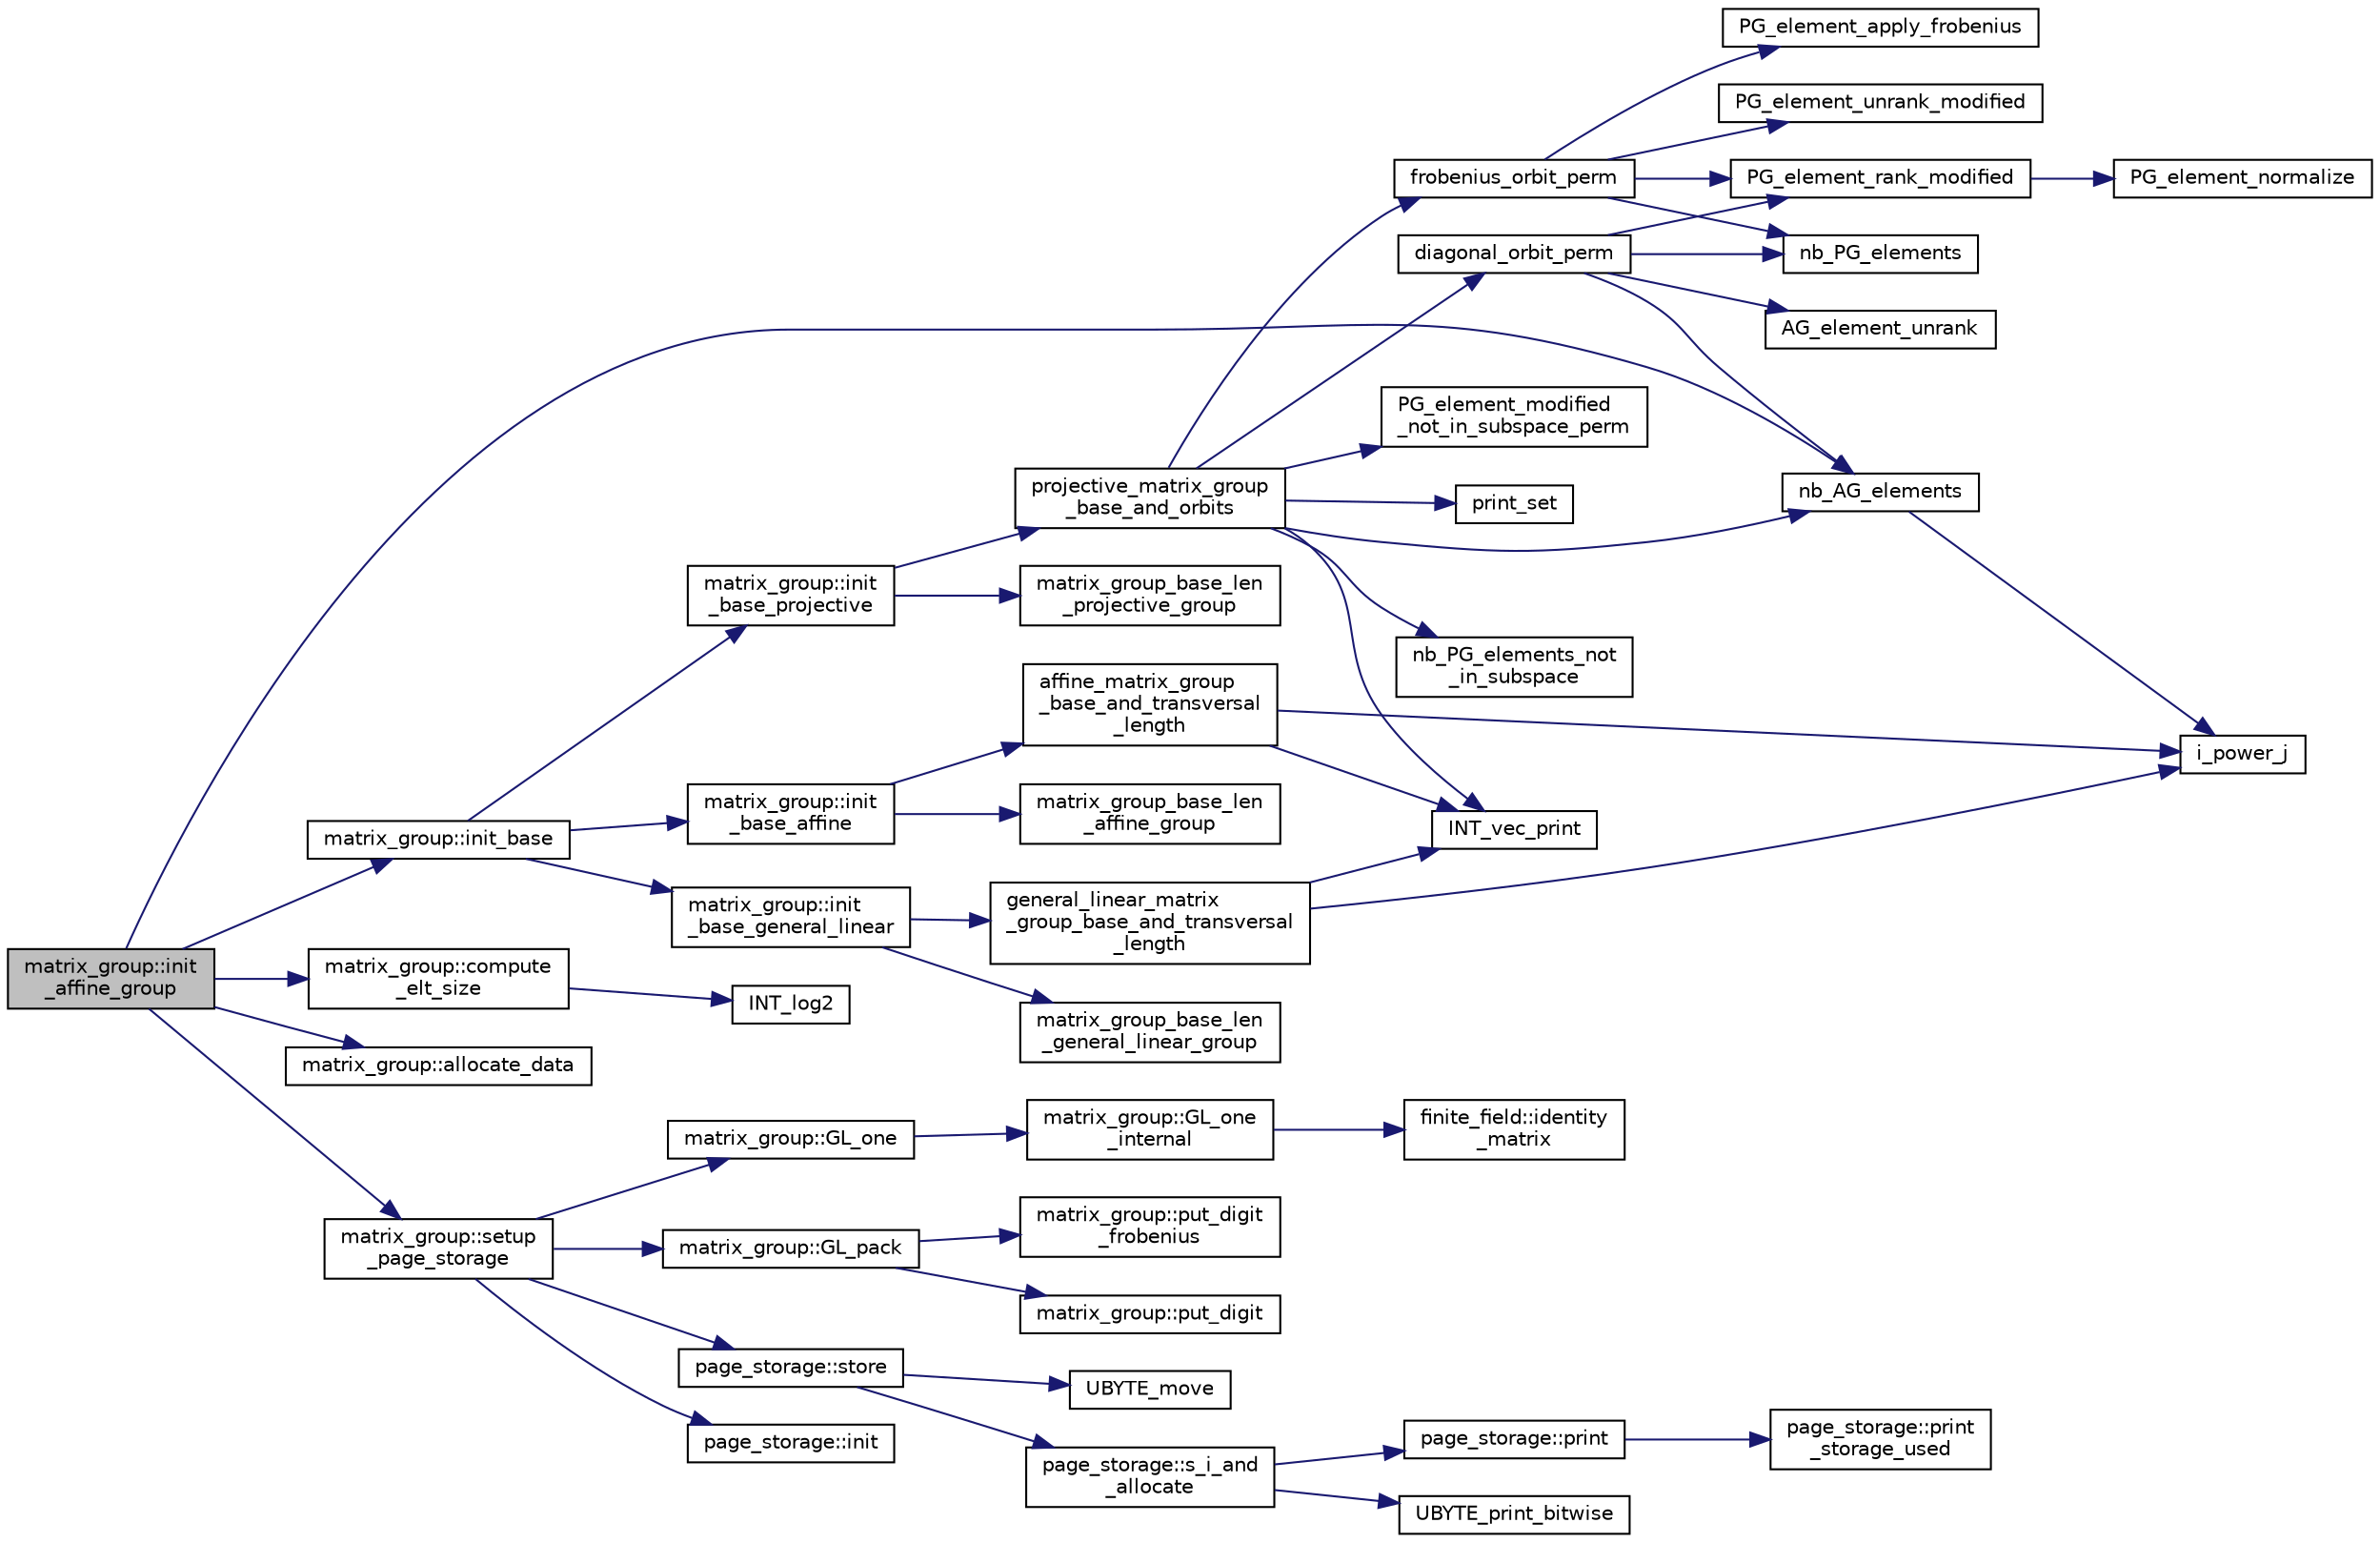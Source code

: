 digraph "matrix_group::init_affine_group"
{
  edge [fontname="Helvetica",fontsize="10",labelfontname="Helvetica",labelfontsize="10"];
  node [fontname="Helvetica",fontsize="10",shape=record];
  rankdir="LR";
  Node2107 [label="matrix_group::init\l_affine_group",height=0.2,width=0.4,color="black", fillcolor="grey75", style="filled", fontcolor="black"];
  Node2107 -> Node2108 [color="midnightblue",fontsize="10",style="solid",fontname="Helvetica"];
  Node2108 [label="nb_AG_elements",height=0.2,width=0.4,color="black", fillcolor="white", style="filled",URL="$d4/d67/geometry_8h.html#ab9de2574dd403dd453a0d35107f684f5"];
  Node2108 -> Node2109 [color="midnightblue",fontsize="10",style="solid",fontname="Helvetica"];
  Node2109 [label="i_power_j",height=0.2,width=0.4,color="black", fillcolor="white", style="filled",URL="$de/dc5/algebra__and__number__theory_8h.html#a39b321523e8957d701618bb5cac542b5"];
  Node2107 -> Node2110 [color="midnightblue",fontsize="10",style="solid",fontname="Helvetica"];
  Node2110 [label="matrix_group::compute\l_elt_size",height=0.2,width=0.4,color="black", fillcolor="white", style="filled",URL="$d3/ded/classmatrix__group.html#afb94f8d9997e7b6c93f595e576a9c6d6"];
  Node2110 -> Node2111 [color="midnightblue",fontsize="10",style="solid",fontname="Helvetica"];
  Node2111 [label="INT_log2",height=0.2,width=0.4,color="black", fillcolor="white", style="filled",URL="$de/dc5/algebra__and__number__theory_8h.html#af6c380949d2c2562c7053aef0543ec71"];
  Node2107 -> Node2112 [color="midnightblue",fontsize="10",style="solid",fontname="Helvetica"];
  Node2112 [label="matrix_group::allocate_data",height=0.2,width=0.4,color="black", fillcolor="white", style="filled",URL="$d3/ded/classmatrix__group.html#ae6838e1e90d2c24ea1b15246a452c2e6"];
  Node2107 -> Node2113 [color="midnightblue",fontsize="10",style="solid",fontname="Helvetica"];
  Node2113 [label="matrix_group::setup\l_page_storage",height=0.2,width=0.4,color="black", fillcolor="white", style="filled",URL="$d3/ded/classmatrix__group.html#a9752a39a870f8053562d65f9bac110a0"];
  Node2113 -> Node2114 [color="midnightblue",fontsize="10",style="solid",fontname="Helvetica"];
  Node2114 [label="page_storage::init",height=0.2,width=0.4,color="black", fillcolor="white", style="filled",URL="$dc/d72/classpage__storage.html#a53d9d92efcff0000764402fcf7cef6e2"];
  Node2113 -> Node2115 [color="midnightblue",fontsize="10",style="solid",fontname="Helvetica"];
  Node2115 [label="matrix_group::GL_one",height=0.2,width=0.4,color="black", fillcolor="white", style="filled",URL="$d3/ded/classmatrix__group.html#a00890c674cedb856ad2c358aedb25b21"];
  Node2115 -> Node2116 [color="midnightblue",fontsize="10",style="solid",fontname="Helvetica"];
  Node2116 [label="matrix_group::GL_one\l_internal",height=0.2,width=0.4,color="black", fillcolor="white", style="filled",URL="$d3/ded/classmatrix__group.html#a308f9c0bb3c627134bf6d63a5c0721e9"];
  Node2116 -> Node2117 [color="midnightblue",fontsize="10",style="solid",fontname="Helvetica"];
  Node2117 [label="finite_field::identity\l_matrix",height=0.2,width=0.4,color="black", fillcolor="white", style="filled",URL="$df/d5a/classfinite__field.html#a4688997f80b8721560bccec986c23413"];
  Node2113 -> Node2118 [color="midnightblue",fontsize="10",style="solid",fontname="Helvetica"];
  Node2118 [label="matrix_group::GL_pack",height=0.2,width=0.4,color="black", fillcolor="white", style="filled",URL="$d3/ded/classmatrix__group.html#a5701f20e9b4a253ef8299c8122f8d926"];
  Node2118 -> Node2119 [color="midnightblue",fontsize="10",style="solid",fontname="Helvetica"];
  Node2119 [label="matrix_group::put_digit",height=0.2,width=0.4,color="black", fillcolor="white", style="filled",URL="$d3/ded/classmatrix__group.html#aa07f949aaf5a087c4fd021cff839524e"];
  Node2118 -> Node2120 [color="midnightblue",fontsize="10",style="solid",fontname="Helvetica"];
  Node2120 [label="matrix_group::put_digit\l_frobenius",height=0.2,width=0.4,color="black", fillcolor="white", style="filled",URL="$d3/ded/classmatrix__group.html#ab7b1d90899c68cc3bc3ed214a7576153"];
  Node2113 -> Node2121 [color="midnightblue",fontsize="10",style="solid",fontname="Helvetica"];
  Node2121 [label="page_storage::store",height=0.2,width=0.4,color="black", fillcolor="white", style="filled",URL="$dc/d72/classpage__storage.html#a3d04ee0a97310a8211e223ccea1d2d3f"];
  Node2121 -> Node2122 [color="midnightblue",fontsize="10",style="solid",fontname="Helvetica"];
  Node2122 [label="page_storage::s_i_and\l_allocate",height=0.2,width=0.4,color="black", fillcolor="white", style="filled",URL="$dc/d72/classpage__storage.html#aa43eb1ae49a6688771f7a89cbe2cd7bf"];
  Node2122 -> Node2123 [color="midnightblue",fontsize="10",style="solid",fontname="Helvetica"];
  Node2123 [label="page_storage::print",height=0.2,width=0.4,color="black", fillcolor="white", style="filled",URL="$dc/d72/classpage__storage.html#a61e349f7431f6e16328bcfbc7e1d5633"];
  Node2123 -> Node2124 [color="midnightblue",fontsize="10",style="solid",fontname="Helvetica"];
  Node2124 [label="page_storage::print\l_storage_used",height=0.2,width=0.4,color="black", fillcolor="white", style="filled",URL="$dc/d72/classpage__storage.html#a719dd1f54fd300fbc94ca2b750ed4508"];
  Node2122 -> Node2125 [color="midnightblue",fontsize="10",style="solid",fontname="Helvetica"];
  Node2125 [label="UBYTE_print_bitwise",height=0.2,width=0.4,color="black", fillcolor="white", style="filled",URL="$d5/db4/io__and__os_8h.html#a920069ee78174f219534fed767865637"];
  Node2121 -> Node2126 [color="midnightblue",fontsize="10",style="solid",fontname="Helvetica"];
  Node2126 [label="UBYTE_move",height=0.2,width=0.4,color="black", fillcolor="white", style="filled",URL="$d9/d60/discreta_8h.html#ae0491e6776a8371ca5387826b752780b"];
  Node2107 -> Node2127 [color="midnightblue",fontsize="10",style="solid",fontname="Helvetica"];
  Node2127 [label="matrix_group::init_base",height=0.2,width=0.4,color="black", fillcolor="white", style="filled",URL="$d3/ded/classmatrix__group.html#a2b7f41b5e6f58257532c1e24312b89e2"];
  Node2127 -> Node2128 [color="midnightblue",fontsize="10",style="solid",fontname="Helvetica"];
  Node2128 [label="matrix_group::init\l_base_projective",height=0.2,width=0.4,color="black", fillcolor="white", style="filled",URL="$d3/ded/classmatrix__group.html#a49cfcd22180b66ca629a9d55a82cd126"];
  Node2128 -> Node2129 [color="midnightblue",fontsize="10",style="solid",fontname="Helvetica"];
  Node2129 [label="matrix_group_base_len\l_projective_group",height=0.2,width=0.4,color="black", fillcolor="white", style="filled",URL="$de/dc5/algebra__and__number__theory_8h.html#a076a893d14b9769c19fd1748154033bc"];
  Node2128 -> Node2130 [color="midnightblue",fontsize="10",style="solid",fontname="Helvetica"];
  Node2130 [label="projective_matrix_group\l_base_and_orbits",height=0.2,width=0.4,color="black", fillcolor="white", style="filled",URL="$de/dc5/algebra__and__number__theory_8h.html#a71480fe79b972a0fad3641522f529b9d"];
  Node2130 -> Node2131 [color="midnightblue",fontsize="10",style="solid",fontname="Helvetica"];
  Node2131 [label="nb_PG_elements_not\l_in_subspace",height=0.2,width=0.4,color="black", fillcolor="white", style="filled",URL="$d4/d67/geometry_8h.html#a3d91cd5837ab4c11dce288f616fb8a9b"];
  Node2130 -> Node2132 [color="midnightblue",fontsize="10",style="solid",fontname="Helvetica"];
  Node2132 [label="PG_element_modified\l_not_in_subspace_perm",height=0.2,width=0.4,color="black", fillcolor="white", style="filled",URL="$d4/d67/geometry_8h.html#a14cfe45d125781ded8ccad7f547cebfc"];
  Node2130 -> Node2133 [color="midnightblue",fontsize="10",style="solid",fontname="Helvetica"];
  Node2133 [label="print_set",height=0.2,width=0.4,color="black", fillcolor="white", style="filled",URL="$d0/dd1/blt_8h.html#a8c1a5fc71aea7ff31d181f0103196a24"];
  Node2130 -> Node2108 [color="midnightblue",fontsize="10",style="solid",fontname="Helvetica"];
  Node2130 -> Node2134 [color="midnightblue",fontsize="10",style="solid",fontname="Helvetica"];
  Node2134 [label="diagonal_orbit_perm",height=0.2,width=0.4,color="black", fillcolor="white", style="filled",URL="$d4/d95/group__generators_8_c.html#aa6bbdf4744cf75e8f826e454ca163b31"];
  Node2134 -> Node2135 [color="midnightblue",fontsize="10",style="solid",fontname="Helvetica"];
  Node2135 [label="nb_PG_elements",height=0.2,width=0.4,color="black", fillcolor="white", style="filled",URL="$d4/d67/geometry_8h.html#ada56c56cb5c7b39553dc0391f2df1cee"];
  Node2134 -> Node2108 [color="midnightblue",fontsize="10",style="solid",fontname="Helvetica"];
  Node2134 -> Node2136 [color="midnightblue",fontsize="10",style="solid",fontname="Helvetica"];
  Node2136 [label="AG_element_unrank",height=0.2,width=0.4,color="black", fillcolor="white", style="filled",URL="$d4/d67/geometry_8h.html#a4a33b86c87b2879b97cfa1327abe2885"];
  Node2134 -> Node2137 [color="midnightblue",fontsize="10",style="solid",fontname="Helvetica"];
  Node2137 [label="PG_element_rank_modified",height=0.2,width=0.4,color="black", fillcolor="white", style="filled",URL="$d4/d67/geometry_8h.html#a9cd1a8bf5b88a038e33862f6c2c3dd36"];
  Node2137 -> Node2138 [color="midnightblue",fontsize="10",style="solid",fontname="Helvetica"];
  Node2138 [label="PG_element_normalize",height=0.2,width=0.4,color="black", fillcolor="white", style="filled",URL="$df/de4/projective_8_c.html#a5a4c3c1158bad6bab0d786c616bd0996"];
  Node2130 -> Node2139 [color="midnightblue",fontsize="10",style="solid",fontname="Helvetica"];
  Node2139 [label="frobenius_orbit_perm",height=0.2,width=0.4,color="black", fillcolor="white", style="filled",URL="$d4/d95/group__generators_8_c.html#a124056d24ceea20b62791e8f7b7dd7e3"];
  Node2139 -> Node2135 [color="midnightblue",fontsize="10",style="solid",fontname="Helvetica"];
  Node2139 -> Node2140 [color="midnightblue",fontsize="10",style="solid",fontname="Helvetica"];
  Node2140 [label="PG_element_unrank_modified",height=0.2,width=0.4,color="black", fillcolor="white", style="filled",URL="$d4/d67/geometry_8h.html#a83ae9b605d496f6a90345303f6efae64"];
  Node2139 -> Node2137 [color="midnightblue",fontsize="10",style="solid",fontname="Helvetica"];
  Node2139 -> Node2141 [color="midnightblue",fontsize="10",style="solid",fontname="Helvetica"];
  Node2141 [label="PG_element_apply_frobenius",height=0.2,width=0.4,color="black", fillcolor="white", style="filled",URL="$d4/d67/geometry_8h.html#a4961a3ed7c7205cd78c1ef21730bec7c"];
  Node2130 -> Node2142 [color="midnightblue",fontsize="10",style="solid",fontname="Helvetica"];
  Node2142 [label="INT_vec_print",height=0.2,width=0.4,color="black", fillcolor="white", style="filled",URL="$df/dbf/sajeeb_8_c.html#a79a5901af0b47dd0d694109543c027fe"];
  Node2127 -> Node2143 [color="midnightblue",fontsize="10",style="solid",fontname="Helvetica"];
  Node2143 [label="matrix_group::init\l_base_affine",height=0.2,width=0.4,color="black", fillcolor="white", style="filled",URL="$d3/ded/classmatrix__group.html#a2210282843acc1347ea2a32620b8989a"];
  Node2143 -> Node2144 [color="midnightblue",fontsize="10",style="solid",fontname="Helvetica"];
  Node2144 [label="matrix_group_base_len\l_affine_group",height=0.2,width=0.4,color="black", fillcolor="white", style="filled",URL="$de/dc5/algebra__and__number__theory_8h.html#a42ed38dd30e75ca9c315d973bee50305"];
  Node2143 -> Node2145 [color="midnightblue",fontsize="10",style="solid",fontname="Helvetica"];
  Node2145 [label="affine_matrix_group\l_base_and_transversal\l_length",height=0.2,width=0.4,color="black", fillcolor="white", style="filled",URL="$de/dc5/algebra__and__number__theory_8h.html#a947965c22c62e4e04c54c9fe267d63ab"];
  Node2145 -> Node2109 [color="midnightblue",fontsize="10",style="solid",fontname="Helvetica"];
  Node2145 -> Node2142 [color="midnightblue",fontsize="10",style="solid",fontname="Helvetica"];
  Node2127 -> Node2146 [color="midnightblue",fontsize="10",style="solid",fontname="Helvetica"];
  Node2146 [label="matrix_group::init\l_base_general_linear",height=0.2,width=0.4,color="black", fillcolor="white", style="filled",URL="$d3/ded/classmatrix__group.html#af2d84056c46dafaed6ecb1edc2463c19"];
  Node2146 -> Node2147 [color="midnightblue",fontsize="10",style="solid",fontname="Helvetica"];
  Node2147 [label="matrix_group_base_len\l_general_linear_group",height=0.2,width=0.4,color="black", fillcolor="white", style="filled",URL="$de/dc5/algebra__and__number__theory_8h.html#a01b8e54f7c8c3ea523e6042228981013"];
  Node2146 -> Node2148 [color="midnightblue",fontsize="10",style="solid",fontname="Helvetica"];
  Node2148 [label="general_linear_matrix\l_group_base_and_transversal\l_length",height=0.2,width=0.4,color="black", fillcolor="white", style="filled",URL="$de/dc5/algebra__and__number__theory_8h.html#a7a47638d706bd9f4e88f50fa042da7bb"];
  Node2148 -> Node2109 [color="midnightblue",fontsize="10",style="solid",fontname="Helvetica"];
  Node2148 -> Node2142 [color="midnightblue",fontsize="10",style="solid",fontname="Helvetica"];
}

